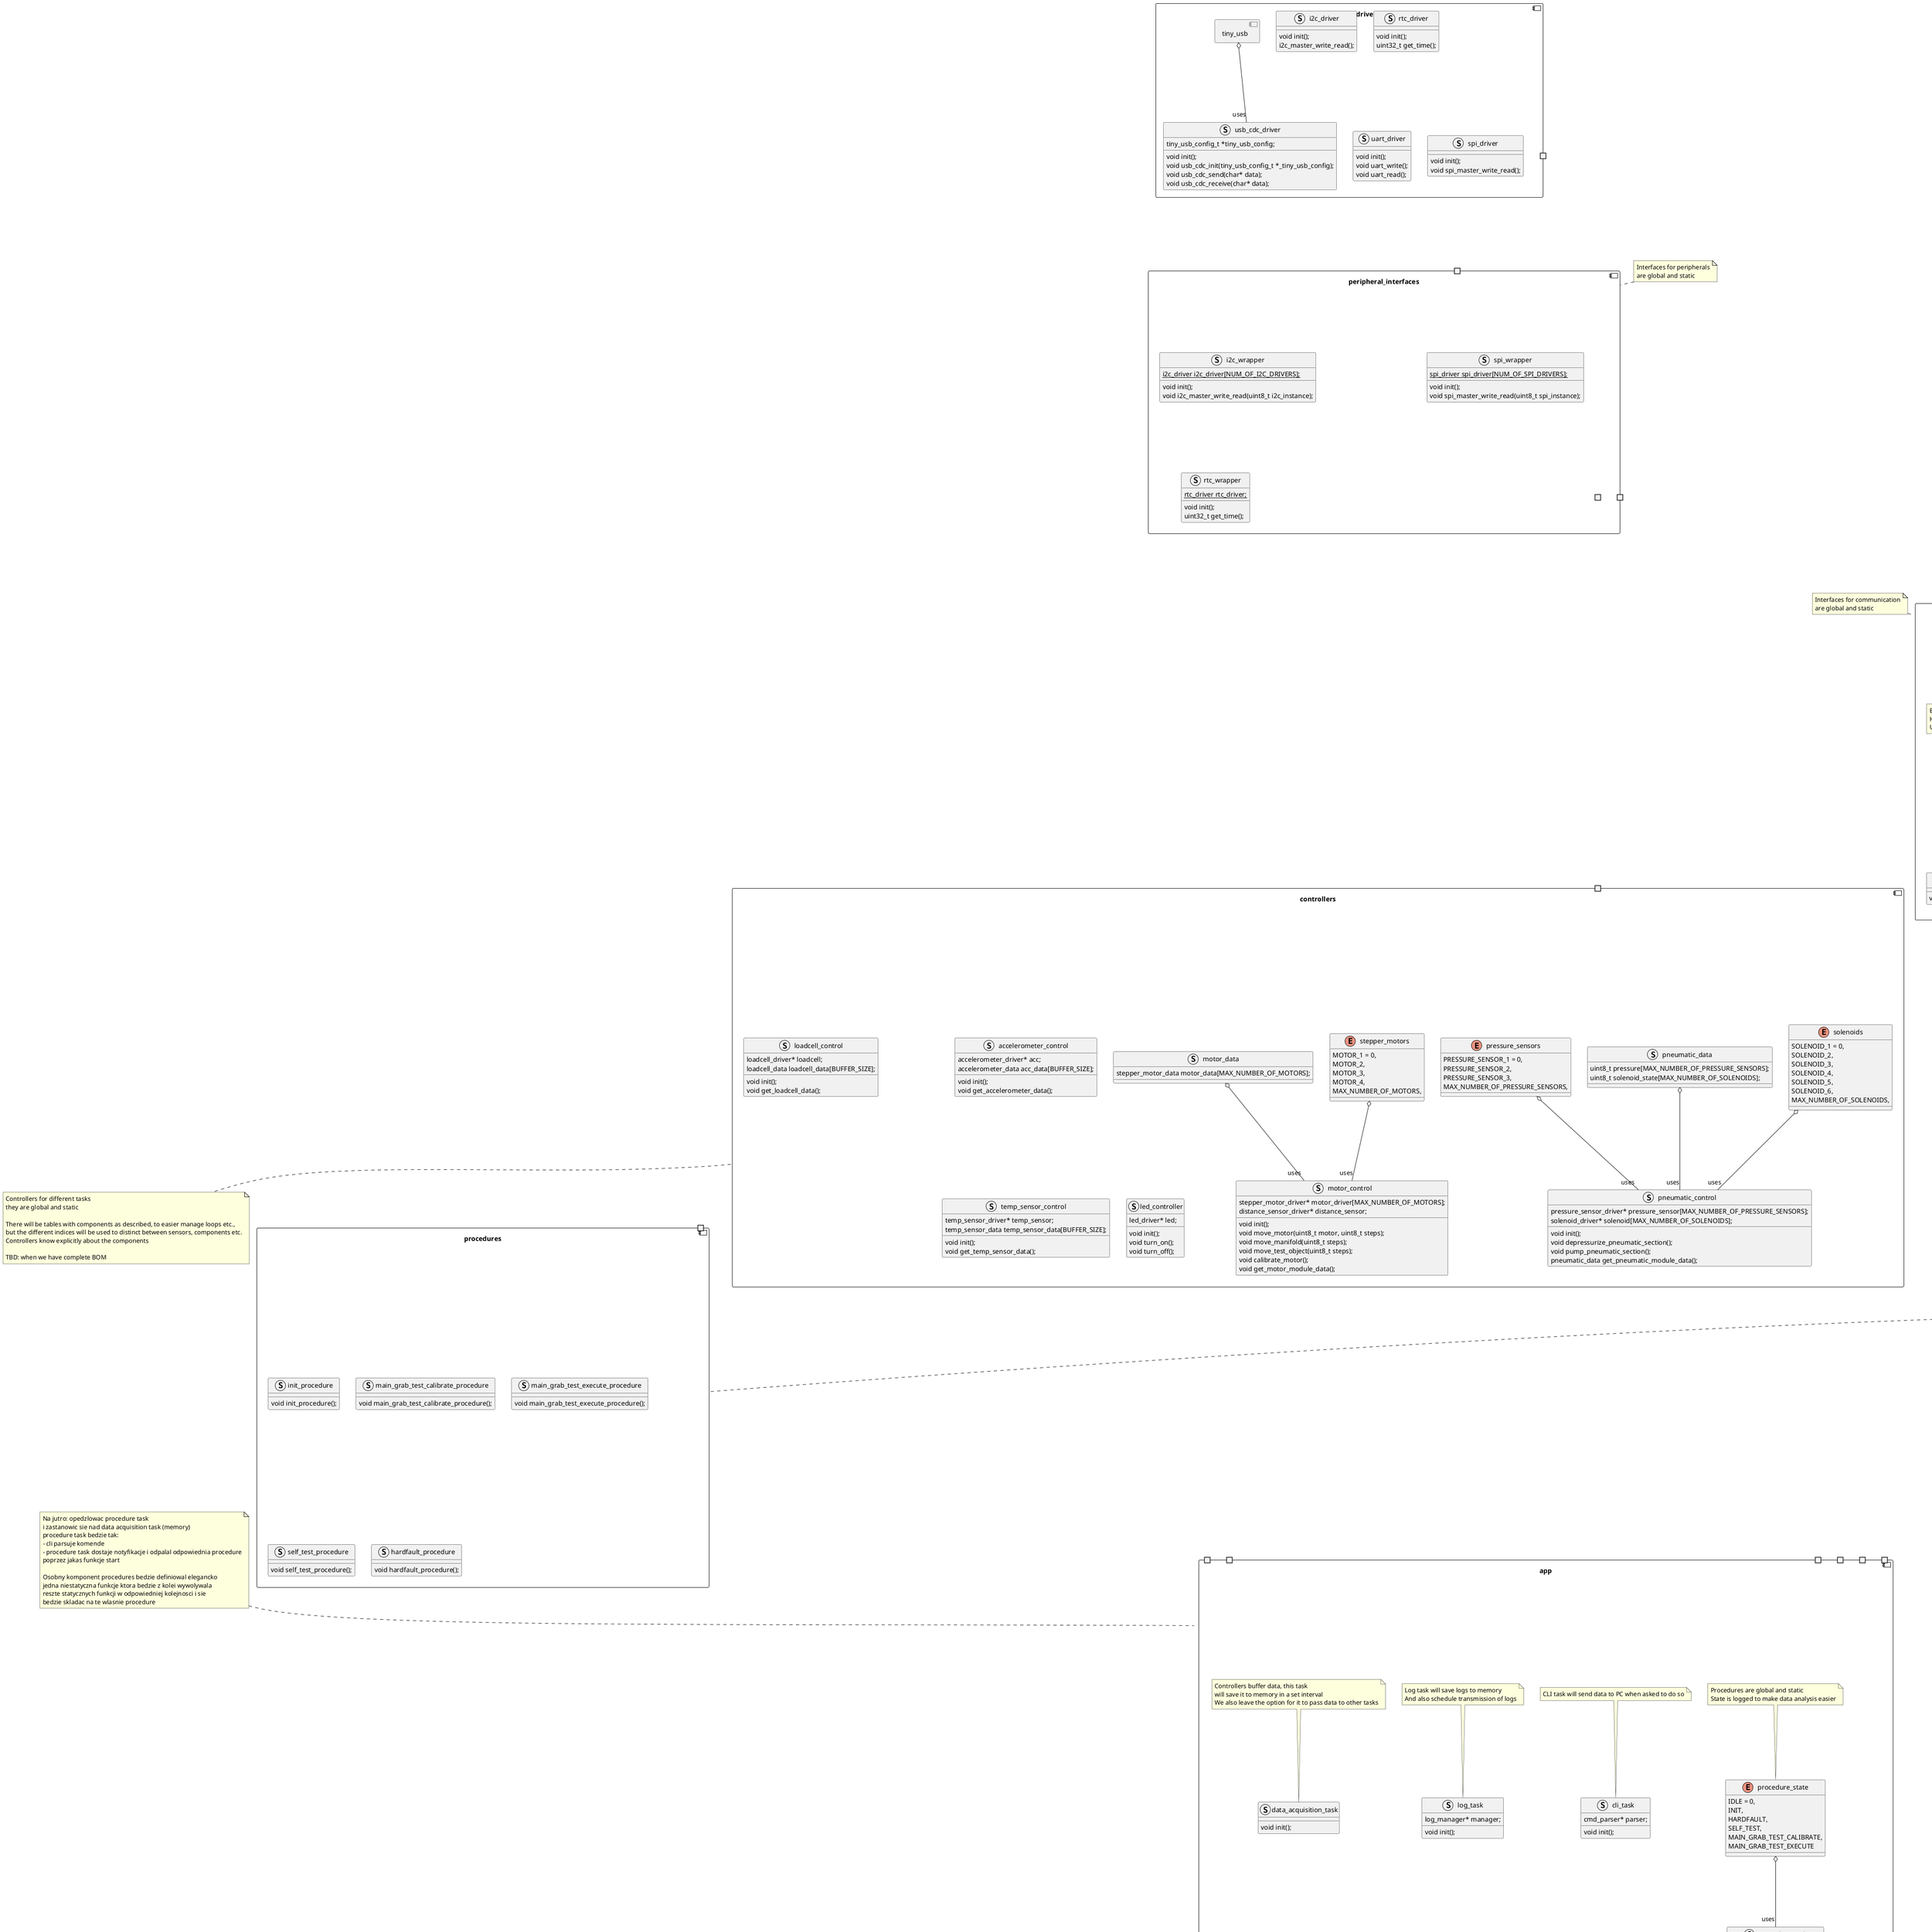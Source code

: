 @startuml Mainboard_architecture
skinparam ranksep 150
allow_mixing
top to bottom direction

!function $addedByGliwus()
!return "<color:"+White+"><back:"+Green+"><size:14><b><font:monospaced>"
!endfunction

component communication_interfaces{

    portin " " as communication_interfaces_in
    portout " " as communication_interfaces_out

    ' TODO: If uart for sure to RPi
    struct uart_interface {
        uart_driver* uart_driver;
        void on_log_received(char* log);
    }

    note top of uart_interface
        UART: Mainboard <-> RPi.
        Maybe multiple instances as RS485 could be used
    endnote

    struct usb_cdc_interface{
        usb_cdc_driver* usb_cdc_driver;
        void on_log_received(char* log);
    }

    note top of usb_cdc_interface
        USB_CDC: Mainboard <-> PC.
    endnote

    struct ble_interface{
        void on_log_received(char* log);
    }

    note top of ble_interface
        BLE: Mainboard <-> PC.
        Hardware turned off by default.
        Used only for ground testing
    endnote
}

note top of communication_interfaces
    Interfaces for communication
    are global and static
endnote



component peripheral_interfaces{

    portin " " as peripheral_interfaces_in
    portout " " as peripheral_interfaces_out_1
    portout " " as peripheral_interfaces_out_2

    struct i2c_wrapper{
        {static} i2c_driver i2c_driver[NUM_OF_I2C_DRIVERS];
        void init();
        void i2c_master_write_read(uint8_t i2c_instance);
    }

    struct spi_wrapper{
        {static} spi_driver spi_driver[NUM_OF_SPI_DRIVERS];
        void init();
        void spi_master_write_read(uint8_t spi_instance);
    }

    struct rtc_wrapper{
        {static} rtc_driver rtc_driver;
        void init();
        uint32_t get_time();
    }


}

note top of peripheral_interfaces
    Interfaces for peripherals
    are global and static
endnote

component drivers{

    struct pressure_sensor_driver{
        __weak void i2c_master_write_read();
        void init(pressure_sensor_driver* driver);

        void stop_measurements();
        void start_measurements();
        void change_settings(uint8_t new_pressure_range);
        bool get_raw_pressure_oneshot(uint8_t* out_pressure);
        bool get_raw_pressure_buffer(uint8_t* out_buffer, uint8_t buffer_size);
        bool get_bar_pressure_oneshot(float* out_pressure);
        bool get_bar_pressure_buffer(float* out_buffer, uint8_t buffer_size);
        uint8_t pressure_range;
        define REG_WHO_AM_I = 0x0F;
    }

    enum pressure_sensor_range{
        RANGE_1 = 0,
        RANGE_2,
        RANGE_3,
        RANGE_4,
    }

    pressure_sensor_driver --o "uses" pressure_sensor_range

    struct accelerometer_driver{
        sensor_state state = SENSOR_UNINITIATED;
        accelerometer_range set_range;
        __weak void i2c_master_write_read();
        void init(accelerometer_driver* driver);

        void stop_measurements();
        void start_measurements();
        void change_settings(uint8_t new_range);
        bool get_raw_data_oneshot(accelerometer_raw_data* out_data);
        bool get_raw_data_buffer(accelerometer_raw_data* out_buffer, uint8_t buffer_size);
        bool get_data_oneshot(accelerometer_data* out_data);
        bool get_data_buffer(accelerometer_data* out_buffer, uint8_t buffer_size);
    }

    struct accelerometer_raw_data{
        uint8_t acc_x;
        uint8_t acc_y;
        uint8_t acc_z;
    }

    struct accelerometer_data{
        float acc_x;
        float acc_y;
        float acc_z;
    }

    enum accelerometer_range{
        RANGE_1 = 0,
        RANGE_2,
        RANGE_3,
        RANGE_4,
    }

    accelerometer_driver --o "uses" accelerometer_range
    accelerometer_driver --o "uses" accelerometer_raw_data
    accelerometer_driver --o "uses" accelerometer_data

    struct limit_switch_driver{
        void (*touch_callback)(uint32_t timeout);
    }
    note top of limit_switch_driver
        Software callback (delay)
    endnote

    enum stepper_motor_state{
        IDLE = 0,
        MOVING_CW,
        MOVING_CCW,
        CALIBRATING,
        STOPPED_BY_LIMIT_SWITCH,
    }

    struct stepper_motor_data{
        uint32_t steps;
        stepper_motor_state state;
    }

    struct stepper_motor_driver{
        stepper_motor_data motor_data = {0, IDLE};
        limit_switch_driver* limit_switch[NUMBER_OF_LIMIT_SWITCHES];
        __weak void spi_master_write_read();
        stepper_motor_data get_motor_data();
        void init(stepper_motor_driver* driver);
        void move(uint32_t steps);
    }

    stepper_motor_state o-- "uses" stepper_motor_data
    stepper_motor_data o-- "uses" stepper_motor_driver
    limit_switch_driver o-- "uses" stepper_motor_driver

    enum solenoid_state{
        UNDEFINED = 0,
        CLOSE,
        OPEN,
    }

    struct solenoid_driver{
        solenoid_state state = UNDEFINED;
        solenoid_state get_solenoid_state();
    }

    solenoid_state o-- "uses" solenoid_driver

    struct loadcell_driver{
        sensor_state state = SENSOR_UNINITIATED;
        void init();
        void get_raw_data();
        void get_data();
        void tare();
        void set_calfactor(uint32_t calfactor);
    }

    struct temp_sensor_driver{
        sensor_state state = SENSOR_UNINITIATED;
        void init(temp_sensor_driver* driver);
        void get_temperature();
    }

    struct distance_sensor_driver{
        sensor_state state = SENSOR_UNINITIATED;
        void init(distance_sensor_driver* driver);
        void get_distance();
    }

    enum led_state{
        LED_OFF = 0,
        LED_ON,
    }

    struct led_driver{
        led_state state = LED_OFF;
        gpio_pin_t pin;
        void init(led_driver* driver);
        void turn_on();
        void turn_off();
    }

    led_state o-- "uses" led_driver

    enum sensor_state{
        SENSOR_UNINITIATED = 0,
        SENSOR_OFF,
        SENSOR_ON_SINGLE_SHOT,
        SENSOR_ON_CONTINUOUS,
    }

    sensor_state o-- "uses" accelerometer_driver
    sensor_state o-- "uses" pressure_sensor_driver
    sensor_state o-- "uses" temp_sensor_driver
    sensor_state o-- "uses" distance_sensor_driver
    sensor_state o-- "uses" loadcell_driver

}

note top of drivers
    Drivers for peripherals
    to be used in the app.
endnote

component peripheral_drivers{
    
    portout " " as peripheral_drivers_out

    component tiny_usb{

    }

    struct usb_cdc_driver{
        tiny_usb_config_t *tiny_usb_config;
        
        void init();
        void usb_cdc_init(tiny_usb_config_t *_tiny_usb_config);
        void usb_cdc_send(char* data);
        void usb_cdc_receive(char* data);
    }

    tiny_usb o-- "uses" usb_cdc_driver

    struct i2c_driver{
        void init();
        i2c_master_write_read();
    }

    struct rtc_driver{
        void init();
        uint32_t get_time();
    }

    struct uart_driver{
        void init();
        void uart_write();
        void uart_read();
    }

    struct spi_driver{
        void init();
        void spi_master_write_read();
    }
}

component memory{

    portout " " as memory_out

    struct internal_flash_wrapper{
        void on_log_received(char* log);
        void init();
        void save_data(char* data, uint32_t size);
        void read_data(char* data, uint32_t size);
    }
    note top of internal_flash_wrapper
        Used for logs
    endnote

    struct sd_card_wrapper{
        void on_log_received(char* log);
        __weak void spi_master_write_read();
        void init();
        void save_data(char* data, uint32_t size, const char* filename);
        void read_data(char* data, uint32_t size, const char* filename);
        bool create_file(const char* filename);
    }

    note top of sd_card_wrapper
        Used for data acquisition
        And logs
    endnote
}

note top of memory
    All memory
    is global and static
endnote

' CLI and CMD
component cmd{

    portin " " as cmd_in
    portout " " as cmd_out

    struct cmd_parser{
        const char* get_cmd_response();
        void set_cmd_response(char* response);
        char response_buf[RESPONSE_BUF_SIZE];
    }
    note top of cmd_parser
        Parses commands to/from communication interfaces
        Provide responses
        In practice it's a wrapper on ESP-IDF Console
    endnote
}

component logger{

    portin " " as logger_in

    struct log_receiver{
        void (*on_log_received)(log _log, log_level level);
    }

    struct log_manager{
        void init(log_receiver* receivers, uint8_t num_receivers);
        void log(log _log, log_level level);
        void add_receiver();
        void save_logs();

        queue log_queue;
        uint8_t num_receivers;
        log_receiver receivers[MAX_RECEIVERS];
        uint32_t (*get_time)();
    }

    note left of log_manager::"log(log _log, log_level level)"
    Logs are stored
    in a queue here
endnote
}

component controllers{

portin " " as controllers_in 

struct pneumatic_data{
    uint8_t pressure[MAX_NUMBER_OF_PRESSURE_SENSORS];
    uint8_t solenoid_state[MAX_NUMBER_OF_SOLENOIDS];
}

enum pressure_sensors{
    PRESSURE_SENSOR_1 = 0,
    PRESSURE_SENSOR_2,
    PRESSURE_SENSOR_3,
    MAX_NUMBER_OF_PRESSURE_SENSORS,
}

enum solenoids{
    SOLENOID_1 = 0,
    SOLENOID_2,
    SOLENOID_3,
    SOLENOID_4,
    SOLENOID_5,
    SOLENOID_6,
    MAX_NUMBER_OF_SOLENOIDS,
}

struct pneumatic_control
{
    pressure_sensor_driver* pressure_sensor[MAX_NUMBER_OF_PRESSURE_SENSORS];
    solenoid_driver* solenoid[MAX_NUMBER_OF_SOLENOIDS];

    void init();
    void depressurize_pneumatic_section();
    void pump_pneumatic_section();
    pneumatic_data get_pneumatic_module_data();
}

pneumatic_data o-- "uses" pneumatic_control
pressure_sensors o-- "uses" pneumatic_control
solenoids o-- "uses" pneumatic_control

enum stepper_motors{
    MOTOR_1 = 0,
    MOTOR_2,
    MOTOR_3,
    MOTOR_4,
    MAX_NUMBER_OF_MOTORS,
}

struct motor_data{
    stepper_motor_data motor_data[MAX_NUMBER_OF_MOTORS];

}

struct motor_control{
    stepper_motor_driver* motor_driver[MAX_NUMBER_OF_MOTORS];
    distance_sensor_driver* distance_sensor;

    void init();
    void move_motor(uint8_t motor, uint8_t steps);
    void move_manifold(uint8_t steps);
    void move_test_object(uint8_t steps);
    void calibrate_motor();
    void get_motor_module_data();
}

stepper_motors o-- "uses" motor_control
motor_data o-- "uses" motor_control

struct accelerometer_control{
    accelerometer_driver* acc;
    accelerometer_data acc_data[BUFFER_SIZE];

    void init();
    void get_accelerometer_data();
}

struct loadcell_control{
    loadcell_driver* loadcell;
    loadcell_data loadcell_data[BUFFER_SIZE];
    void init();
    void get_loadcell_data();
}

struct temp_sensor_control{
    temp_sensor_driver* temp_sensor;
    temp_sensor_data temp_sensor_data[BUFFER_SIZE];
    void init();
    void get_temp_sensor_data();
}

struct led_controller{
    led_driver* led;
    void init();
    void turn_on();
    void turn_off();
}

}

note bottom of controllers
Controllers for different tasks
they are global and static

There will be tables with components as described, to easier manage loops etc.,
but the different indices will be used to distinct between sensors, components etc.
Controllers know explicitly about the components

TBD: when we have complete BOM
endnote

component app{

portin " " as app_in_1
portin " " as app_in_2
portin " " as app_in_3
portin " " as app_in_4
portin " " as app_in_5
portin " " as app_in_6

enum procedure_state{
    IDLE = 0,
    INIT,
    HARDFAULT,
    SELF_TEST,
    MAIN_GRAB_TEST_CALIBRATE,
    MAIN_GRAB_TEST_EXECUTE
}

note top of procedure_state
    Procedures are global and static
    State is logged to make data analysis easier
endnote

struct procedure_task{
    procedure_state state = IDLE;
    void init();
}

procedure_state o-- "uses" procedure_task

struct cli_task{
    cmd_parser* parser;

    void init();
}

note top of cli_task
    CLI task will send data to PC when asked to do so
endnote

struct log_task{
    log_manager* manager;

    void init();
}

note top of log_task
    Log task will save logs to memory
    And also schedule transmission of logs
endnote

struct data_acquisition_task{
    void init();

}

note top of data_acquisition_task
    Controllers buffer data, this task
    will save it to memory in a set interval
    We also leave the option for it to pass data to other tasks
endnote
}

component procedures{

portin " " as procedures_in

struct init_procedure{
    void init_procedure();
}
struct main_grab_test_calibrate_procedure{
    void main_grab_test_calibrate_procedure();
}
struct main_grab_test_execute_procedure{
    void main_grab_test_execute_procedure();
}
struct self_test_procedure{
    void self_test_procedure();
}

struct hardfault_procedure{
    void hardfault_procedure();
}

}

note left of procedures
Only one procedure may be active at a time
endnote

' TODO: think about data acquisition manager
' With saving states

' app -[hidden]u-> drivers
' communication_interfaces -[hidden]d-> logger
' app -[hidden]r-> cmd
' cmd -[hidden]u-> memory
' communication_interfaces -[hidden]l-> drivers
' logger -[hidden]d-> controllers
' controllers -[hidden]d-> procedures

peripheral_drivers_out <-[hidden]- "uses" peripheral_interfaces_in
peripheral_interfaces_out_1 <-[hidden]- "uses" communication_interfaces_in
drivers <-[hidden]- "uses" controllers_in
controllers <-[hidden]- "uses" procedures_in
procedures <-[hidden]- "uses" app_in_1
controllers <-[hidden]- "uses" app_in_2
logger <-[hidden]- "uses" app_in_3
memory <-[hidden]- "uses" logger_in
communication_interfaces_out <-[hidden]- "uses" cmd_in
peripheral_interfaces_out_2 <-[hidden]- "uses" controllers_in
memory_out <-[hidden]- "uses" app_in_5
cmd_out <-[hidden]- "uses" app_in_4

note top of app
Na jutro: opedzlowac procedure task
i zastanowic sie nad data acquisition task (memory)
procedure task bedzie tak:
- cli parsuje komende
- procedure task dostaje notyfikacje i odpalal odpowiednia procedure
poprzez jakas funkcje start

Osobny komponent procedures bedzie definiowal elegancko
jedna niestatyczna funkcje ktora bedzie z kolei wywolywala
reszte statycznych funkcji w odpowiedniej kolejnosci i sie
bedzie skladac na te wlasnie procedure
endnote

@enduml

